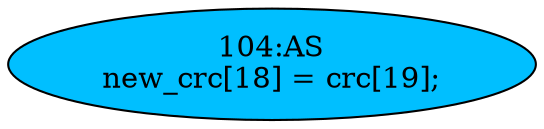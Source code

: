 strict digraph "" {
	node [label="\N"];
	"104:AS"	 [ast="<pyverilog.vparser.ast.Assign object at 0x7f1e241dfe90>",
		def_var="['new_crc']",
		fillcolor=deepskyblue,
		label="104:AS
new_crc[18] = crc[19];",
		statements="[]",
		style=filled,
		typ=Assign,
		use_var="['crc']"];
}
